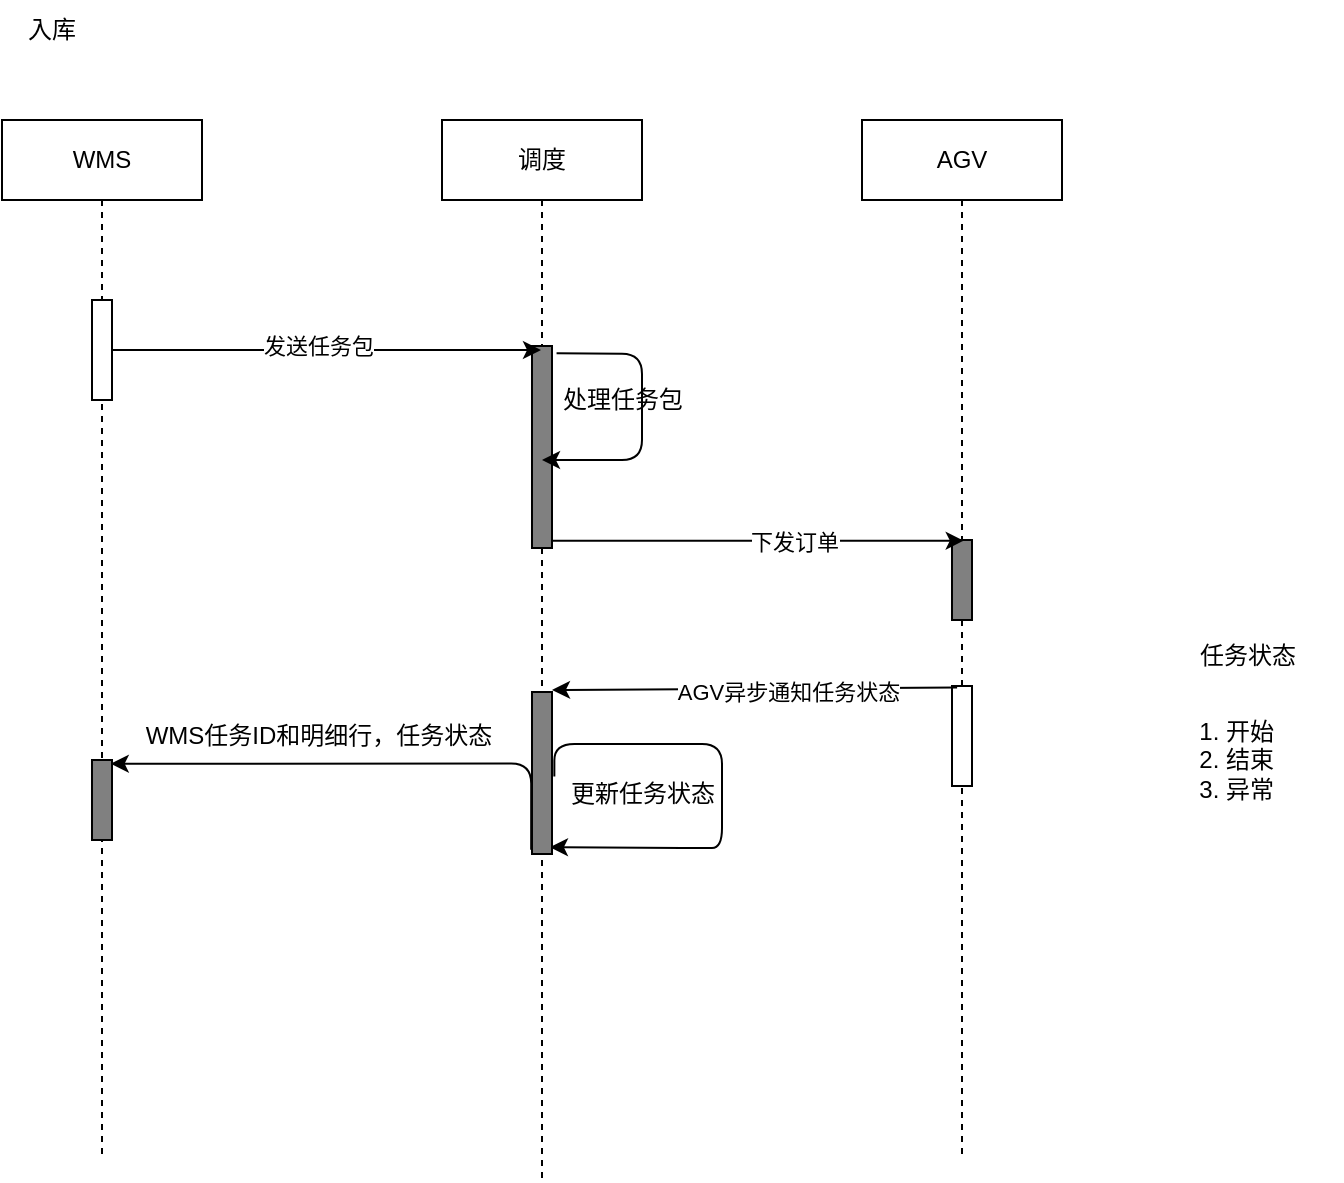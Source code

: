 <mxfile>
    <diagram id="6ntXlfQb4JJzMHi7W_C5" name="入库">
        <mxGraphModel dx="990" dy="541" grid="1" gridSize="10" guides="1" tooltips="1" connect="1" arrows="1" fold="1" page="1" pageScale="1" pageWidth="827" pageHeight="1169" math="0" shadow="0">
            <root>
                <mxCell id="0"/>
                <mxCell id="1" parent="0"/>
                <mxCell id="2" value="调度" style="shape=umlLifeline;perimeter=lifelinePerimeter;whiteSpace=wrap;html=1;container=1;collapsible=0;recursiveResize=0;outlineConnect=0;" parent="1" vertex="1">
                    <mxGeometry x="260" y="90" width="100" height="530" as="geometry"/>
                </mxCell>
                <mxCell id="3" value="" style="html=1;points=[];perimeter=orthogonalPerimeter;fillColor=#808080;" parent="2" vertex="1">
                    <mxGeometry x="45" y="113" width="10" height="101" as="geometry"/>
                </mxCell>
                <mxCell id="12" style="edgeStyle=none;html=1;exitX=1.228;exitY=0.036;exitDx=0;exitDy=0;exitPerimeter=0;" parent="2" source="3" target="2" edge="1">
                    <mxGeometry relative="1" as="geometry">
                        <mxPoint x="110" y="170" as="targetPoint"/>
                        <Array as="points">
                            <mxPoint x="100" y="117"/>
                            <mxPoint x="100" y="140"/>
                            <mxPoint x="100" y="170"/>
                            <mxPoint x="80" y="170"/>
                        </Array>
                    </mxGeometry>
                </mxCell>
                <mxCell id="22" value="" style="edgeStyle=segmentEdgeStyle;endArrow=classic;html=1;exitX=1.117;exitY=0.238;exitDx=0;exitDy=0;exitPerimeter=0;entryX=0.897;entryY=0.674;entryDx=0;entryDy=0;entryPerimeter=0;" parent="2" edge="1">
                    <mxGeometry width="50" height="50" relative="1" as="geometry">
                        <mxPoint x="56.17" y="328.278" as="sourcePoint"/>
                        <mxPoint x="53.97" y="363.594" as="targetPoint"/>
                        <Array as="points">
                            <mxPoint x="56" y="312"/>
                            <mxPoint x="140" y="312"/>
                            <mxPoint x="140" y="364"/>
                            <mxPoint x="130" y="364"/>
                        </Array>
                    </mxGeometry>
                </mxCell>
                <mxCell id="4" value="WMS" style="shape=umlLifeline;perimeter=lifelinePerimeter;whiteSpace=wrap;html=1;container=1;collapsible=0;recursiveResize=0;outlineConnect=0;" parent="1" vertex="1">
                    <mxGeometry x="40" y="90" width="100" height="520" as="geometry"/>
                </mxCell>
                <mxCell id="5" value="" style="html=1;points=[];perimeter=orthogonalPerimeter;" parent="4" vertex="1">
                    <mxGeometry x="45" y="90" width="10" height="50" as="geometry"/>
                </mxCell>
                <mxCell id="25" value="" style="html=1;points=[];perimeter=orthogonalPerimeter;fillColor=#808080;" parent="4" vertex="1">
                    <mxGeometry x="45" y="320" width="10" height="40" as="geometry"/>
                </mxCell>
                <mxCell id="6" value="AGV" style="shape=umlLifeline;perimeter=lifelinePerimeter;whiteSpace=wrap;html=1;container=1;collapsible=0;recursiveResize=0;outlineConnect=0;" parent="1" vertex="1">
                    <mxGeometry x="470" y="90" width="100" height="520" as="geometry"/>
                </mxCell>
                <mxCell id="7" value="" style="html=1;points=[];perimeter=orthogonalPerimeter;fillColor=#808080;" parent="6" vertex="1">
                    <mxGeometry x="45" y="210" width="10" height="40" as="geometry"/>
                </mxCell>
                <mxCell id="28" value="" style="html=1;points=[];perimeter=orthogonalPerimeter;" parent="6" vertex="1">
                    <mxGeometry x="45" y="283" width="10" height="50" as="geometry"/>
                </mxCell>
                <mxCell id="8" value="入库" style="text;html=1;strokeColor=none;fillColor=none;align=center;verticalAlign=middle;whiteSpace=wrap;rounded=0;" parent="1" vertex="1">
                    <mxGeometry x="40" y="30" width="50" height="30" as="geometry"/>
                </mxCell>
                <mxCell id="9" style="edgeStyle=none;html=1;" parent="1" source="5" target="2" edge="1">
                    <mxGeometry relative="1" as="geometry"/>
                </mxCell>
                <mxCell id="10" value="发送任务包" style="edgeLabel;html=1;align=center;verticalAlign=middle;resizable=0;points=[];" parent="9" vertex="1" connectable="0">
                    <mxGeometry x="0.146" y="2" relative="1" as="geometry">
                        <mxPoint x="-20" as="offset"/>
                    </mxGeometry>
                </mxCell>
                <mxCell id="13" value="处理任务包" style="text;html=1;align=center;verticalAlign=middle;resizable=0;points=[];autosize=1;strokeColor=none;fillColor=none;" parent="1" vertex="1">
                    <mxGeometry x="310" y="220" width="80" height="20" as="geometry"/>
                </mxCell>
                <mxCell id="14" style="edgeStyle=none;html=1;entryX=0.586;entryY=0.008;entryDx=0;entryDy=0;entryPerimeter=0;" parent="1" source="3" target="7" edge="1">
                    <mxGeometry relative="1" as="geometry">
                        <mxPoint x="450" y="370" as="targetPoint"/>
                    </mxGeometry>
                </mxCell>
                <mxCell id="15" value="下发订单" style="edgeLabel;html=1;align=center;verticalAlign=middle;resizable=0;points=[];" parent="14" vertex="1" connectable="0">
                    <mxGeometry x="0.172" relative="1" as="geometry">
                        <mxPoint as="offset"/>
                    </mxGeometry>
                </mxCell>
                <mxCell id="18" style="edgeStyle=none;html=1;exitX=0.255;exitY=0.015;exitDx=0;exitDy=0;exitPerimeter=0;" parent="1" source="28" edge="1">
                    <mxGeometry relative="1" as="geometry">
                        <mxPoint x="510" y="375" as="sourcePoint"/>
                        <mxPoint x="315" y="375.0" as="targetPoint"/>
                    </mxGeometry>
                </mxCell>
                <mxCell id="19" value="AGV异步通知任务状态" style="edgeLabel;html=1;align=center;verticalAlign=middle;resizable=0;points=[];" parent="18" vertex="1" connectable="0">
                    <mxGeometry x="-0.165" y="1" relative="1" as="geometry">
                        <mxPoint as="offset"/>
                    </mxGeometry>
                </mxCell>
                <mxCell id="23" value="更新任务状态" style="text;html=1;align=center;verticalAlign=middle;resizable=0;points=[];autosize=1;strokeColor=none;fillColor=none;" parent="1" vertex="1">
                    <mxGeometry x="315" y="417" width="90" height="20" as="geometry"/>
                </mxCell>
                <mxCell id="24" value="" style="edgeStyle=segmentEdgeStyle;endArrow=classic;html=1;exitX=-0.041;exitY=0.974;exitDx=0;exitDy=0;exitPerimeter=0;entryX=0.938;entryY=0.046;entryDx=0;entryDy=0;entryPerimeter=0;" parent="1" source="17" target="25" edge="1">
                    <mxGeometry width="50" height="50" relative="1" as="geometry">
                        <mxPoint x="180" y="430" as="sourcePoint"/>
                        <mxPoint x="150" y="410" as="targetPoint"/>
                        <Array as="points">
                            <mxPoint x="305" y="412"/>
                        </Array>
                    </mxGeometry>
                </mxCell>
                <mxCell id="26" value="WMS任务ID和明细行，任务状态" style="text;html=1;align=center;verticalAlign=middle;resizable=0;points=[];autosize=1;strokeColor=none;fillColor=none;" parent="1" vertex="1">
                    <mxGeometry x="103" y="388" width="190" height="20" as="geometry"/>
                </mxCell>
                <mxCell id="17" value="" style="html=1;points=[];perimeter=orthogonalPerimeter;fillColor=#808080;" parent="1" vertex="1">
                    <mxGeometry x="305" y="376" width="10" height="81" as="geometry"/>
                </mxCell>
                <mxCell id="32" value="&lt;ol&gt;&lt;li&gt;开始&lt;/li&gt;&lt;li&gt;结束&lt;/li&gt;&lt;li&gt;异常&lt;/li&gt;&lt;/ol&gt;" style="text;strokeColor=none;fillColor=none;html=1;whiteSpace=wrap;verticalAlign=middle;overflow=hidden;" parent="1" vertex="1">
                    <mxGeometry x="610" y="370" width="100" height="80" as="geometry"/>
                </mxCell>
                <mxCell id="33" value="任务状态" style="text;html=1;strokeColor=none;fillColor=none;align=center;verticalAlign=middle;whiteSpace=wrap;rounded=0;" parent="1" vertex="1">
                    <mxGeometry x="633" y="343" width="60" height="30" as="geometry"/>
                </mxCell>
            </root>
        </mxGraphModel>
    </diagram>
    <diagram id="FzE8ZJ8zE5rw3Rt7J1nF" name="出库">
        <mxGraphModel dx="990" dy="567" grid="1" gridSize="10" guides="1" tooltips="1" connect="1" arrows="1" fold="1" page="1" pageScale="1" pageWidth="827" pageHeight="1169" math="0" shadow="0">
            <root>
                <mxCell id="BXz7s6cLFwsOm78ikYQO-0"/>
                <mxCell id="BXz7s6cLFwsOm78ikYQO-1" parent="BXz7s6cLFwsOm78ikYQO-0"/>
                <mxCell id="uevbCKosP4TQp1-iN1SG-0" value="调度" style="shape=umlLifeline;perimeter=lifelinePerimeter;whiteSpace=wrap;html=1;container=1;collapsible=0;recursiveResize=0;outlineConnect=0;" parent="BXz7s6cLFwsOm78ikYQO-1" vertex="1">
                    <mxGeometry x="260" y="90" width="100" height="530" as="geometry"/>
                </mxCell>
                <mxCell id="uevbCKosP4TQp1-iN1SG-1" value="" style="html=1;points=[];perimeter=orthogonalPerimeter;fillColor=#808080;" parent="uevbCKosP4TQp1-iN1SG-0" vertex="1">
                    <mxGeometry x="45" y="113" width="10" height="101" as="geometry"/>
                </mxCell>
                <mxCell id="uevbCKosP4TQp1-iN1SG-2" style="edgeStyle=none;html=1;exitX=1.228;exitY=0.036;exitDx=0;exitDy=0;exitPerimeter=0;" parent="uevbCKosP4TQp1-iN1SG-0" source="uevbCKosP4TQp1-iN1SG-1" target="uevbCKosP4TQp1-iN1SG-0" edge="1">
                    <mxGeometry relative="1" as="geometry">
                        <mxPoint x="110" y="170" as="targetPoint"/>
                        <Array as="points">
                            <mxPoint x="100" y="117"/>
                            <mxPoint x="100" y="140"/>
                            <mxPoint x="100" y="170"/>
                            <mxPoint x="80" y="170"/>
                        </Array>
                    </mxGeometry>
                </mxCell>
                <mxCell id="uevbCKosP4TQp1-iN1SG-3" value="" style="edgeStyle=segmentEdgeStyle;endArrow=classic;html=1;exitX=1.117;exitY=0.238;exitDx=0;exitDy=0;exitPerimeter=0;entryX=0.897;entryY=0.674;entryDx=0;entryDy=0;entryPerimeter=0;" parent="uevbCKosP4TQp1-iN1SG-0" edge="1">
                    <mxGeometry width="50" height="50" relative="1" as="geometry">
                        <mxPoint x="56.17" y="328.278" as="sourcePoint"/>
                        <mxPoint x="53.97" y="363.594" as="targetPoint"/>
                        <Array as="points">
                            <mxPoint x="56" y="312"/>
                            <mxPoint x="140" y="312"/>
                            <mxPoint x="140" y="364"/>
                            <mxPoint x="130" y="364"/>
                        </Array>
                    </mxGeometry>
                </mxCell>
                <mxCell id="uevbCKosP4TQp1-iN1SG-4" value="WMS" style="shape=umlLifeline;perimeter=lifelinePerimeter;whiteSpace=wrap;html=1;container=1;collapsible=0;recursiveResize=0;outlineConnect=0;" parent="BXz7s6cLFwsOm78ikYQO-1" vertex="1">
                    <mxGeometry x="40" y="90" width="100" height="520" as="geometry"/>
                </mxCell>
                <mxCell id="uevbCKosP4TQp1-iN1SG-5" value="" style="html=1;points=[];perimeter=orthogonalPerimeter;" parent="uevbCKosP4TQp1-iN1SG-4" vertex="1">
                    <mxGeometry x="45" y="90" width="10" height="50" as="geometry"/>
                </mxCell>
                <mxCell id="uevbCKosP4TQp1-iN1SG-6" value="" style="html=1;points=[];perimeter=orthogonalPerimeter;fillColor=#808080;" parent="uevbCKosP4TQp1-iN1SG-4" vertex="1">
                    <mxGeometry x="45" y="320" width="10" height="40" as="geometry"/>
                </mxCell>
                <mxCell id="uevbCKosP4TQp1-iN1SG-7" value="AGV" style="shape=umlLifeline;perimeter=lifelinePerimeter;whiteSpace=wrap;html=1;container=1;collapsible=0;recursiveResize=0;outlineConnect=0;" parent="BXz7s6cLFwsOm78ikYQO-1" vertex="1">
                    <mxGeometry x="470" y="90" width="100" height="520" as="geometry"/>
                </mxCell>
                <mxCell id="uevbCKosP4TQp1-iN1SG-8" value="" style="html=1;points=[];perimeter=orthogonalPerimeter;fillColor=#808080;" parent="uevbCKosP4TQp1-iN1SG-7" vertex="1">
                    <mxGeometry x="45" y="210" width="10" height="40" as="geometry"/>
                </mxCell>
                <mxCell id="uevbCKosP4TQp1-iN1SG-9" value="" style="html=1;points=[];perimeter=orthogonalPerimeter;" parent="uevbCKosP4TQp1-iN1SG-7" vertex="1">
                    <mxGeometry x="45" y="283" width="10" height="50" as="geometry"/>
                </mxCell>
                <mxCell id="uevbCKosP4TQp1-iN1SG-10" value="出库" style="text;html=1;strokeColor=none;fillColor=none;align=center;verticalAlign=middle;whiteSpace=wrap;rounded=0;" parent="BXz7s6cLFwsOm78ikYQO-1" vertex="1">
                    <mxGeometry x="40" y="30" width="50" height="30" as="geometry"/>
                </mxCell>
                <mxCell id="uevbCKosP4TQp1-iN1SG-11" style="edgeStyle=none;html=1;" parent="BXz7s6cLFwsOm78ikYQO-1" source="uevbCKosP4TQp1-iN1SG-5" target="uevbCKosP4TQp1-iN1SG-0" edge="1">
                    <mxGeometry relative="1" as="geometry"/>
                </mxCell>
                <mxCell id="uevbCKosP4TQp1-iN1SG-12" value="发送任务包" style="edgeLabel;html=1;align=center;verticalAlign=middle;resizable=0;points=[];" parent="uevbCKosP4TQp1-iN1SG-11" vertex="1" connectable="0">
                    <mxGeometry x="0.146" y="2" relative="1" as="geometry">
                        <mxPoint x="-20" as="offset"/>
                    </mxGeometry>
                </mxCell>
                <mxCell id="uevbCKosP4TQp1-iN1SG-13" value="处理任务包" style="text;html=1;align=center;verticalAlign=middle;resizable=0;points=[];autosize=1;strokeColor=none;fillColor=none;" parent="BXz7s6cLFwsOm78ikYQO-1" vertex="1">
                    <mxGeometry x="310" y="220" width="80" height="20" as="geometry"/>
                </mxCell>
                <mxCell id="uevbCKosP4TQp1-iN1SG-14" style="edgeStyle=none;html=1;entryX=0.586;entryY=0.008;entryDx=0;entryDy=0;entryPerimeter=0;" parent="BXz7s6cLFwsOm78ikYQO-1" source="uevbCKosP4TQp1-iN1SG-1" target="uevbCKosP4TQp1-iN1SG-8" edge="1">
                    <mxGeometry relative="1" as="geometry">
                        <mxPoint x="450" y="370" as="targetPoint"/>
                    </mxGeometry>
                </mxCell>
                <mxCell id="uevbCKosP4TQp1-iN1SG-15" value="下发订单" style="edgeLabel;html=1;align=center;verticalAlign=middle;resizable=0;points=[];" parent="uevbCKosP4TQp1-iN1SG-14" vertex="1" connectable="0">
                    <mxGeometry x="0.172" relative="1" as="geometry">
                        <mxPoint as="offset"/>
                    </mxGeometry>
                </mxCell>
                <mxCell id="uevbCKosP4TQp1-iN1SG-16" style="edgeStyle=none;html=1;exitX=0.255;exitY=0.015;exitDx=0;exitDy=0;exitPerimeter=0;" parent="BXz7s6cLFwsOm78ikYQO-1" source="uevbCKosP4TQp1-iN1SG-9" edge="1">
                    <mxGeometry relative="1" as="geometry">
                        <mxPoint x="510" y="375" as="sourcePoint"/>
                        <mxPoint x="315" y="375" as="targetPoint"/>
                    </mxGeometry>
                </mxCell>
                <mxCell id="uevbCKosP4TQp1-iN1SG-17" value="AGV异步通知任务状态" style="edgeLabel;html=1;align=center;verticalAlign=middle;resizable=0;points=[];" parent="uevbCKosP4TQp1-iN1SG-16" vertex="1" connectable="0">
                    <mxGeometry x="-0.165" y="1" relative="1" as="geometry">
                        <mxPoint as="offset"/>
                    </mxGeometry>
                </mxCell>
                <mxCell id="uevbCKosP4TQp1-iN1SG-18" value="更新任务状态" style="text;html=1;align=center;verticalAlign=middle;resizable=0;points=[];autosize=1;strokeColor=none;fillColor=none;" parent="BXz7s6cLFwsOm78ikYQO-1" vertex="1">
                    <mxGeometry x="315" y="417" width="90" height="20" as="geometry"/>
                </mxCell>
                <mxCell id="uevbCKosP4TQp1-iN1SG-19" value="" style="edgeStyle=segmentEdgeStyle;endArrow=classic;html=1;exitX=-0.041;exitY=0.974;exitDx=0;exitDy=0;exitPerimeter=0;entryX=0.938;entryY=0.046;entryDx=0;entryDy=0;entryPerimeter=0;" parent="BXz7s6cLFwsOm78ikYQO-1" source="uevbCKosP4TQp1-iN1SG-21" target="uevbCKosP4TQp1-iN1SG-6" edge="1">
                    <mxGeometry width="50" height="50" relative="1" as="geometry">
                        <mxPoint x="180" y="430" as="sourcePoint"/>
                        <mxPoint x="150" y="410" as="targetPoint"/>
                        <Array as="points">
                            <mxPoint x="305" y="412"/>
                        </Array>
                    </mxGeometry>
                </mxCell>
                <mxCell id="uevbCKosP4TQp1-iN1SG-20" value="WMS任务ID和明细行，任务状态" style="text;html=1;align=center;verticalAlign=middle;resizable=0;points=[];autosize=1;strokeColor=none;fillColor=none;" parent="BXz7s6cLFwsOm78ikYQO-1" vertex="1">
                    <mxGeometry x="103" y="388" width="190" height="20" as="geometry"/>
                </mxCell>
                <mxCell id="uevbCKosP4TQp1-iN1SG-21" value="" style="html=1;points=[];perimeter=orthogonalPerimeter;fillColor=#808080;" parent="BXz7s6cLFwsOm78ikYQO-1" vertex="1">
                    <mxGeometry x="305" y="376" width="10" height="81" as="geometry"/>
                </mxCell>
                <mxCell id="uevbCKosP4TQp1-iN1SG-22" value="&lt;ol&gt;&lt;li&gt;开始&lt;/li&gt;&lt;li&gt;结束&lt;/li&gt;&lt;li&gt;异常&lt;/li&gt;&lt;/ol&gt;" style="text;strokeColor=none;fillColor=none;html=1;whiteSpace=wrap;verticalAlign=middle;overflow=hidden;" parent="BXz7s6cLFwsOm78ikYQO-1" vertex="1">
                    <mxGeometry x="610" y="370" width="100" height="80" as="geometry"/>
                </mxCell>
                <mxCell id="uevbCKosP4TQp1-iN1SG-23" value="任务状态" style="text;html=1;strokeColor=none;fillColor=none;align=center;verticalAlign=middle;whiteSpace=wrap;rounded=0;" parent="BXz7s6cLFwsOm78ikYQO-1" vertex="1">
                    <mxGeometry x="633" y="343" width="60" height="30" as="geometry"/>
                </mxCell>
            </root>
        </mxGraphModel>
    </diagram>
    <diagram id="Rz_bzyzx3J9yhsEabbPe" name="库内">
        <mxGraphModel dx="1230" dy="567" grid="1" gridSize="10" guides="1" tooltips="1" connect="1" arrows="1" fold="1" page="1" pageScale="1" pageWidth="827" pageHeight="1169" math="0" shadow="0">
            <root>
                <mxCell id="_Pp2KZNqf3oIOz-tObcF-0"/>
                <mxCell id="_Pp2KZNqf3oIOz-tObcF-1" parent="_Pp2KZNqf3oIOz-tObcF-0"/>
            </root>
        </mxGraphModel>
    </diagram>
    <diagram id="vaO8hC4hkQCBKSbMFPL5" name="任务队列">
        <mxGraphModel dx="1230" dy="567" grid="1" gridSize="10" guides="1" tooltips="1" connect="1" arrows="1" fold="1" page="1" pageScale="1" pageWidth="827" pageHeight="1169" math="0" shadow="0">
            <root>
                <mxCell id="xjfMGCh2F7GtO-rd8MWZ-0"/>
                <mxCell id="xjfMGCh2F7GtO-rd8MWZ-1" parent="xjfMGCh2F7GtO-rd8MWZ-0"/>
                <mxCell id="xjfMGCh2F7GtO-rd8MWZ-2" value="" style="whiteSpace=wrap;html=1;aspect=fixed;" parent="xjfMGCh2F7GtO-rd8MWZ-1" vertex="1">
                    <mxGeometry x="70" y="80" width="200" height="200" as="geometry"/>
                </mxCell>
                <mxCell id="xjfMGCh2F7GtO-rd8MWZ-3" value="历史任务表" style="text;html=1;strokeColor=none;fillColor=none;align=center;verticalAlign=middle;whiteSpace=wrap;rounded=0;" parent="xjfMGCh2F7GtO-rd8MWZ-1" vertex="1">
                    <mxGeometry x="80" y="30" width="90" height="30" as="geometry"/>
                </mxCell>
                <mxCell id="xjfMGCh2F7GtO-rd8MWZ-5" value="任务队列表" style="text;html=1;strokeColor=none;fillColor=none;align=center;verticalAlign=middle;whiteSpace=wrap;rounded=0;" parent="xjfMGCh2F7GtO-rd8MWZ-1" vertex="1">
                    <mxGeometry x="310" y="30" width="90" height="30" as="geometry"/>
                </mxCell>
                <mxCell id="hGCOKUAbLyMqE7lbTphd-0" value="List" style="swimlane;fontStyle=0;childLayout=stackLayout;horizontal=1;startSize=30;horizontalStack=0;resizeParent=1;resizeParentMax=0;resizeLast=0;collapsible=1;marginBottom=0;" parent="xjfMGCh2F7GtO-rd8MWZ-1" vertex="1">
                    <mxGeometry x="300" y="80" width="180" height="120" as="geometry"/>
                </mxCell>
                <mxCell id="hGCOKUAbLyMqE7lbTphd-1" value="Item 1" style="text;strokeColor=none;fillColor=none;align=left;verticalAlign=middle;spacingLeft=4;spacingRight=4;overflow=hidden;points=[[0,0.5],[1,0.5]];portConstraint=eastwest;rotatable=0;" parent="hGCOKUAbLyMqE7lbTphd-0" vertex="1">
                    <mxGeometry y="30" width="180" height="30" as="geometry"/>
                </mxCell>
                <mxCell id="hGCOKUAbLyMqE7lbTphd-2" value="Item 2" style="text;strokeColor=none;fillColor=none;align=left;verticalAlign=middle;spacingLeft=4;spacingRight=4;overflow=hidden;points=[[0,0.5],[1,0.5]];portConstraint=eastwest;rotatable=0;" parent="hGCOKUAbLyMqE7lbTphd-0" vertex="1">
                    <mxGeometry y="60" width="180" height="30" as="geometry"/>
                </mxCell>
                <mxCell id="hGCOKUAbLyMqE7lbTphd-3" value="Item 3" style="text;strokeColor=none;fillColor=none;align=left;verticalAlign=middle;spacingLeft=4;spacingRight=4;overflow=hidden;points=[[0,0.5],[1,0.5]];portConstraint=eastwest;rotatable=0;" parent="hGCOKUAbLyMqE7lbTphd-0" vertex="1">
                    <mxGeometry y="90" width="180" height="30" as="geometry"/>
                </mxCell>
                <mxCell id="hGCOKUAbLyMqE7lbTphd-4" value="&lt;h1&gt;异步通知&lt;/h1&gt;&lt;p&gt;调度系统本身需要通知WMS相关任务状态和异常；&lt;/p&gt;&lt;p&gt;同时，支持转发AGV的消息给WMS；&lt;/p&gt;" style="text;html=1;strokeColor=none;fillColor=none;spacing=5;spacingTop=-20;whiteSpace=wrap;overflow=hidden;rounded=0;" parent="xjfMGCh2F7GtO-rd8MWZ-1" vertex="1">
                    <mxGeometry x="60" y="340" width="190" height="120" as="geometry"/>
                </mxCell>
            </root>
        </mxGraphModel>
    </diagram>
    <diagram id="E1MS9h4JJX1XQuQ40dY7" name="JOB状态">
        <mxGraphModel dx="990" dy="541" grid="1" gridSize="10" guides="1" tooltips="1" connect="1" arrows="1" fold="1" page="1" pageScale="1" pageWidth="827" pageHeight="1169" math="0" shadow="0">
            <root>
                <mxCell id="g2Ghr9Cz09gb15pzuSp5-0"/>
                <mxCell id="g2Ghr9Cz09gb15pzuSp5-1" parent="g2Ghr9Cz09gb15pzuSp5-0"/>
                <mxCell id="rpY9X3IBD6VVvuiuq95N-20" style="edgeStyle=none;html=1;entryX=0.5;entryY=0;entryDx=0;entryDy=0;" parent="g2Ghr9Cz09gb15pzuSp5-1" source="rpY9X3IBD6VVvuiuq95N-3" target="rpY9X3IBD6VVvuiuq95N-12" edge="1">
                    <mxGeometry relative="1" as="geometry"/>
                </mxCell>
                <mxCell id="rpY9X3IBD6VVvuiuq95N-21" value="获取队列成功" style="edgeLabel;html=1;align=center;verticalAlign=middle;resizable=0;points=[];" parent="rpY9X3IBD6VVvuiuq95N-20" vertex="1" connectable="0">
                    <mxGeometry x="0.147" y="1" relative="1" as="geometry">
                        <mxPoint x="-9" y="1" as="offset"/>
                    </mxGeometry>
                </mxCell>
                <mxCell id="rpY9X3IBD6VVvuiuq95N-38" style="edgeStyle=none;html=1;entryX=-0.005;entryY=0.628;entryDx=0;entryDy=0;entryPerimeter=0;" parent="g2Ghr9Cz09gb15pzuSp5-1" source="rpY9X3IBD6VVvuiuq95N-3" target="rpY9X3IBD6VVvuiuq95N-16" edge="1">
                    <mxGeometry relative="1" as="geometry"/>
                </mxCell>
                <mxCell id="rpY9X3IBD6VVvuiuq95N-3" value="未开始" style="whiteSpace=wrap;html=1;fillColor=#d5e8d4;strokeColor=#82b366;" parent="g2Ghr9Cz09gb15pzuSp5-1" vertex="1">
                    <mxGeometry x="50" y="20" width="90" height="40" as="geometry"/>
                </mxCell>
                <mxCell id="rpY9X3IBD6VVvuiuq95N-25" style="edgeStyle=none;html=1;entryX=0;entryY=0.5;entryDx=0;entryDy=0;" parent="g2Ghr9Cz09gb15pzuSp5-1" source="rpY9X3IBD6VVvuiuq95N-7" target="rpY9X3IBD6VVvuiuq95N-24" edge="1">
                    <mxGeometry relative="1" as="geometry"/>
                </mxCell>
                <mxCell id="rpY9X3IBD6VVvuiuq95N-29" value="AGV调用通知接口" style="edgeStyle=none;html=1;entryX=0;entryY=0.5;entryDx=0;entryDy=0;" parent="g2Ghr9Cz09gb15pzuSp5-1" source="rpY9X3IBD6VVvuiuq95N-7" target="rpY9X3IBD6VVvuiuq95N-28" edge="1">
                    <mxGeometry relative="1" as="geometry"/>
                </mxCell>
                <mxCell id="rpY9X3IBD6VVvuiuq95N-41" value="AGV调用通知接口" style="edgeStyle=none;html=1;entryX=0.5;entryY=0;entryDx=0;entryDy=0;" parent="g2Ghr9Cz09gb15pzuSp5-1" source="rpY9X3IBD6VVvuiuq95N-7" target="rpY9X3IBD6VVvuiuq95N-26" edge="1">
                    <mxGeometry relative="1" as="geometry"/>
                </mxCell>
                <mxCell id="rpY9X3IBD6VVvuiuq95N-7" value="准备呼叫AGV" style="whiteSpace=wrap;html=1;" parent="g2Ghr9Cz09gb15pzuSp5-1" vertex="1">
                    <mxGeometry x="270" y="110" width="90" height="40" as="geometry"/>
                </mxCell>
                <mxCell id="rpY9X3IBD6VVvuiuq95N-22" value="进入呼叫AGV的任务时" style="edgeStyle=none;html=1;entryX=0;entryY=0.25;entryDx=0;entryDy=0;" parent="g2Ghr9Cz09gb15pzuSp5-1" source="rpY9X3IBD6VVvuiuq95N-12" target="rpY9X3IBD6VVvuiuq95N-7" edge="1">
                    <mxGeometry relative="1" as="geometry"/>
                </mxCell>
                <mxCell id="rpY9X3IBD6VVvuiuq95N-12" value="工作流占用" style="whiteSpace=wrap;html=1;" parent="g2Ghr9Cz09gb15pzuSp5-1" vertex="1">
                    <mxGeometry x="50" y="230" width="90" height="40" as="geometry"/>
                </mxCell>
                <mxCell id="rpY9X3IBD6VVvuiuq95N-14" value="AGV结束执行" style="whiteSpace=wrap;html=1;" parent="g2Ghr9Cz09gb15pzuSp5-1" vertex="1">
                    <mxGeometry x="720" y="250" width="90" height="40" as="geometry"/>
                </mxCell>
                <mxCell id="rpY9X3IBD6VVvuiuq95N-32" value="" style="edgeStyle=none;html=1;" parent="g2Ghr9Cz09gb15pzuSp5-1" source="rpY9X3IBD6VVvuiuq95N-15" target="rpY9X3IBD6VVvuiuq95N-14" edge="1">
                    <mxGeometry relative="1" as="geometry"/>
                </mxCell>
                <mxCell id="rpY9X3IBD6VVvuiuq95N-35" style="edgeStyle=none;html=1;" parent="g2Ghr9Cz09gb15pzuSp5-1" source="rpY9X3IBD6VVvuiuq95N-15" target="rpY9X3IBD6VVvuiuq95N-19" edge="1">
                    <mxGeometry relative="1" as="geometry"/>
                </mxCell>
                <mxCell id="rpY9X3IBD6VVvuiuq95N-36" value="&lt;span style=&quot;color: rgba(0 , 0 , 0 , 0) ; font-family: monospace ; font-size: 0px ; background-color: rgb(248 , 249 , 250)&quot;&gt;%3CmxGraphModel%3E%3Croot%3E%3CmxCell%20id%3D%220%22%2F%3E%3CmxCell%20id%3D%221%22%20parent%3D%220%22%2F%3E%3CmxCell%20id%3D%222%22%20value%3D%22AGV%E8%B0%83%E7%94%A8%E9%80%9A%E7%9F%A5%E6%8E%A5%E5%8F%A3%22%20style%3D%22edgeLabel%3Bhtml%3D1%3Balign%3Dcenter%3BverticalAlign%3Dmiddle%3Bresizable%3D0%3Bpoints%3D%5B%5D%3B%22%20vertex%3D%221%22%20connectable%3D%220%22%20parent%3D%221%22%3E%3CmxGeometry%20x%3D%22219.854%22%20y%3D%22303.524%22%20as%3D%22geometry%22%2F%3E%3C%2FmxCell%3E%3C%2Froot%3E%3C%2FmxGraphModel%3E&lt;/span&gt;&lt;span style=&quot;color: rgba(0 , 0 , 0 , 0) ; font-family: monospace ; font-size: 0px ; background-color: rgb(248 , 249 , 250)&quot;&gt;%3CmxGraphModel%3E%3Croot%3E%3CmxCell%20id%3D%220%22%2F%3E%3CmxCell%20id%3D%221%22%20parent%3D%220%22%2F%3E%3CmxCell%20id%3D%222%22%20value%3D%22AGV%E8%B0%83%E7%94%A8%E9%80%9A%E7%9F%A5%E6%8E%A5%E5%8F%A3%22%20style%3D%22edgeLabel%3Bhtml%3D1%3Balign%3Dcenter%3BverticalAlign%3Dmiddle%3Bresizable%3D0%3Bpoints%3D%5B%5D%3B%22%20vertex%3D%221%22%20connectable%3D%220%22%20parent%3D%221%22%3E%3CmxGeometry%20x%3D%22219.854%22%20y%3D%22303.524%22%20as%3D%22geometry%22%2F%3E%3C%2FmxCell%3E%3C%2Froot%3E%3C%2FmxGraphModel%3EAG&lt;/span&gt;" style="edgeLabel;html=1;align=center;verticalAlign=middle;resizable=0;points=[];" parent="rpY9X3IBD6VVvuiuq95N-35" vertex="1" connectable="0">
                    <mxGeometry x="-0.213" y="-3" relative="1" as="geometry">
                        <mxPoint as="offset"/>
                    </mxGeometry>
                </mxCell>
                <mxCell id="rpY9X3IBD6VVvuiuq95N-15" value="AGV开始执行" style="whiteSpace=wrap;html=1;" parent="g2Ghr9Cz09gb15pzuSp5-1" vertex="1">
                    <mxGeometry x="620" y="180" width="90" height="40" as="geometry"/>
                </mxCell>
                <mxCell id="rpY9X3IBD6VVvuiuq95N-16" value="人工取消" style="whiteSpace=wrap;html=1;" parent="g2Ghr9Cz09gb15pzuSp5-1" vertex="1">
                    <mxGeometry x="369" y="10" width="90" height="40" as="geometry"/>
                </mxCell>
                <mxCell id="rpY9X3IBD6VVvuiuq95N-18" value="异常人工终止" style="whiteSpace=wrap;html=1;" parent="g2Ghr9Cz09gb15pzuSp5-1" vertex="1">
                    <mxGeometry x="680" y="400" width="90" height="40" as="geometry"/>
                </mxCell>
                <mxCell id="rpY9X3IBD6VVvuiuq95N-39" style="edgeStyle=none;html=1;entryX=0;entryY=0.5;entryDx=0;entryDy=0;" parent="g2Ghr9Cz09gb15pzuSp5-1" source="rpY9X3IBD6VVvuiuq95N-19" target="rpY9X3IBD6VVvuiuq95N-18" edge="1">
                    <mxGeometry relative="1" as="geometry"/>
                </mxCell>
                <mxCell id="rpY9X3IBD6VVvuiuq95N-40" value="WMS通知终止" style="edgeLabel;html=1;align=center;verticalAlign=middle;resizable=0;points=[];" parent="rpY9X3IBD6VVvuiuq95N-39" vertex="1" connectable="0">
                    <mxGeometry x="0.073" y="1" relative="1" as="geometry">
                        <mxPoint as="offset"/>
                    </mxGeometry>
                </mxCell>
                <mxCell id="rpY9X3IBD6VVvuiuq95N-44" style="edgeStyle=none;html=1;entryX=0.455;entryY=0.038;entryDx=0;entryDy=0;entryPerimeter=0;" parent="g2Ghr9Cz09gb15pzuSp5-1" source="rpY9X3IBD6VVvuiuq95N-19" target="rpY9X3IBD6VVvuiuq95N-46" edge="1">
                    <mxGeometry relative="1" as="geometry">
                        <mxPoint x="500" y="530" as="targetPoint"/>
                    </mxGeometry>
                </mxCell>
                <mxCell id="rpY9X3IBD6VVvuiuq95N-45" value="WMS发起继续执行JOB的指令" style="edgeLabel;html=1;align=center;verticalAlign=middle;resizable=0;points=[];" parent="rpY9X3IBD6VVvuiuq95N-44" vertex="1" connectable="0">
                    <mxGeometry x="-0.248" y="-1" relative="1" as="geometry">
                        <mxPoint as="offset"/>
                    </mxGeometry>
                </mxCell>
                <mxCell id="rpY9X3IBD6VVvuiuq95N-19" value="AGV异常中断" style="whiteSpace=wrap;html=1;" parent="g2Ghr9Cz09gb15pzuSp5-1" vertex="1">
                    <mxGeometry x="510" y="330" width="90" height="40" as="geometry"/>
                </mxCell>
                <mxCell id="rpY9X3IBD6VVvuiuq95N-30" style="edgeStyle=none;html=1;entryX=0.5;entryY=0;entryDx=0;entryDy=0;" parent="g2Ghr9Cz09gb15pzuSp5-1" source="rpY9X3IBD6VVvuiuq95N-24" target="rpY9X3IBD6VVvuiuq95N-15" edge="1">
                    <mxGeometry relative="1" as="geometry"/>
                </mxCell>
                <mxCell id="rpY9X3IBD6VVvuiuq95N-42" value="AGV调用通知接口" style="edgeLabel;html=1;align=center;verticalAlign=middle;resizable=0;points=[];" parent="rpY9X3IBD6VVvuiuq95N-30" vertex="1" connectable="0">
                    <mxGeometry x="0.14" y="1" relative="1" as="geometry">
                        <mxPoint as="offset"/>
                    </mxGeometry>
                </mxCell>
                <mxCell id="rpY9X3IBD6VVvuiuq95N-43" value="调用AGV取消订单成功时" style="edgeStyle=none;html=1;exitX=0;exitY=0.25;exitDx=0;exitDy=0;" parent="g2Ghr9Cz09gb15pzuSp5-1" source="rpY9X3IBD6VVvuiuq95N-24" target="rpY9X3IBD6VVvuiuq95N-16" edge="1">
                    <mxGeometry relative="1" as="geometry"/>
                </mxCell>
                <mxCell id="rpY9X3IBD6VVvuiuq95N-24" value="AGV返回成功" style="whiteSpace=wrap;html=1;" parent="g2Ghr9Cz09gb15pzuSp5-1" vertex="1">
                    <mxGeometry x="670" y="20" width="90" height="40" as="geometry"/>
                </mxCell>
                <mxCell id="UBaftP4wjd5s3OZvf-Cw-1" style="edgeStyle=none;html=1;entryX=0.75;entryY=1;entryDx=0;entryDy=0;" parent="g2Ghr9Cz09gb15pzuSp5-1" source="rpY9X3IBD6VVvuiuq95N-26" target="rpY9X3IBD6VVvuiuq95N-12" edge="1">
                    <mxGeometry relative="1" as="geometry"/>
                </mxCell>
                <mxCell id="rpY9X3IBD6VVvuiuq95N-26" value="AGV返回失败" style="whiteSpace=wrap;html=1;fillColor=#60a917;strokeColor=#2D7600;fontColor=#ffffff;" parent="g2Ghr9Cz09gb15pzuSp5-1" vertex="1">
                    <mxGeometry x="250" y="320" width="90" height="40" as="geometry"/>
                </mxCell>
                <mxCell id="UBaftP4wjd5s3OZvf-Cw-2" style="edgeStyle=none;html=1;entryX=1;entryY=0.5;entryDx=0;entryDy=0;" parent="g2Ghr9Cz09gb15pzuSp5-1" source="rpY9X3IBD6VVvuiuq95N-28" target="rpY9X3IBD6VVvuiuq95N-12" edge="1">
                    <mxGeometry relative="1" as="geometry"/>
                </mxCell>
                <mxCell id="rpY9X3IBD6VVvuiuq95N-28" value="呼叫AGV异常" style="whiteSpace=wrap;html=1;fillColor=#60a917;strokeColor=#2D7600;fontColor=#ffffff;" parent="g2Ghr9Cz09gb15pzuSp5-1" vertex="1">
                    <mxGeometry x="470" y="240" width="90" height="40" as="geometry"/>
                </mxCell>
                <mxCell id="UBaftP4wjd5s3OZvf-Cw-0" value="调度系统定时任务" style="edgeStyle=none;html=1;entryX=0.051;entryY=1.012;entryDx=0;entryDy=0;entryPerimeter=0;" parent="g2Ghr9Cz09gb15pzuSp5-1" source="rpY9X3IBD6VVvuiuq95N-46" target="rpY9X3IBD6VVvuiuq95N-12" edge="1">
                    <mxGeometry relative="1" as="geometry">
                        <mxPoint x="70" y="480" as="targetPoint"/>
                    </mxGeometry>
                </mxCell>
                <mxCell id="rpY9X3IBD6VVvuiuq95N-46" value="继续执行" style="whiteSpace=wrap;html=1;fillColor=#fff2cc;strokeColor=#d6b656;" parent="g2Ghr9Cz09gb15pzuSp5-1" vertex="1">
                    <mxGeometry x="240" y="490" width="90" height="40" as="geometry"/>
                </mxCell>
            </root>
        </mxGraphModel>
    </diagram>
</mxfile>